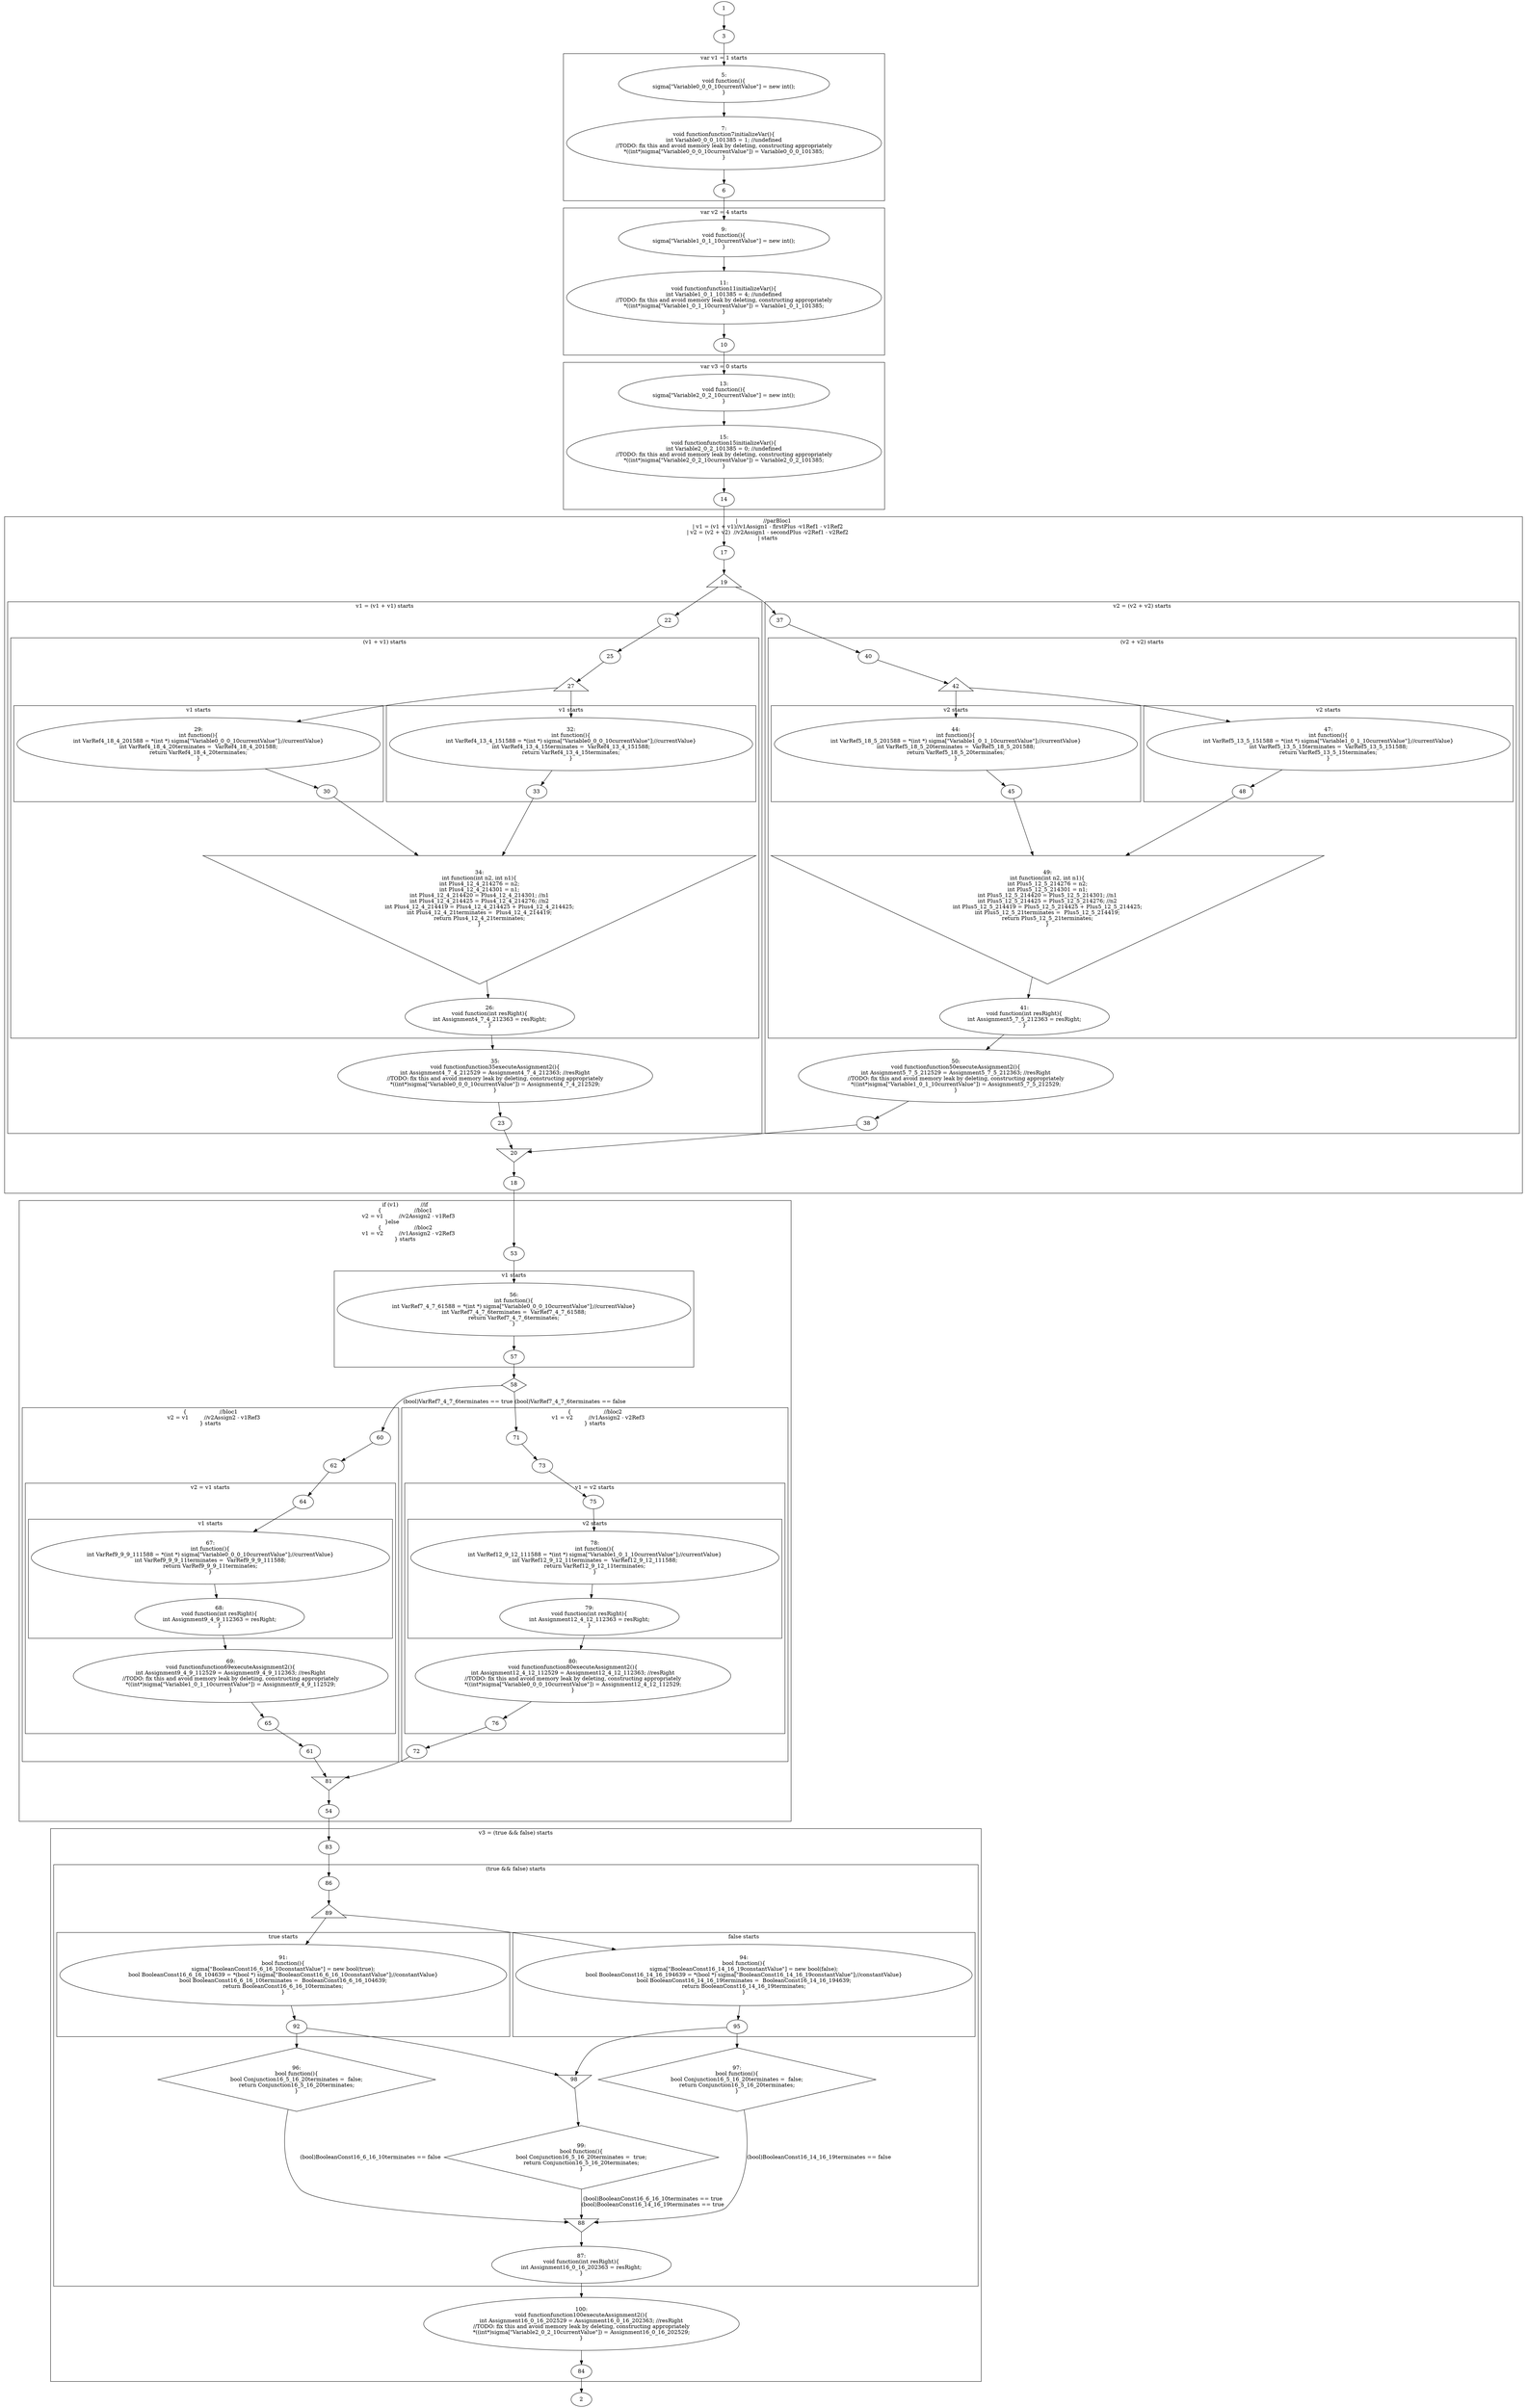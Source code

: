 digraph G {
subgraph cluster_4 {
label = "var v1 = 1 starts";
  "5" [label="5:
void function(){
sigma[\"Variable0_0_0_10currentValue\"] = new int();
}" shape="ellipse"];
  "6" [label="6" shape="ellipse"];
  "7" [label="7:
void functionfunction7initializeVar(){
int Variable0_0_0_101385 = 1; //undefined
//TODO: fix this and avoid memory leak by deleting, constructing appropriately
*((int*)sigma[\"Variable0_0_0_10currentValue\"]) = Variable0_0_0_101385;
}" shape="ellipse"];
}
subgraph cluster_8 {
label = "var v2 = 4 starts";
  "9" [label="9:
void function(){
sigma[\"Variable1_0_1_10currentValue\"] = new int();
}" shape="ellipse"];
  "10" [label="10" shape="ellipse"];
  "11" [label="11:
void functionfunction11initializeVar(){
int Variable1_0_1_101385 = 4; //undefined
//TODO: fix this and avoid memory leak by deleting, constructing appropriately
*((int*)sigma[\"Variable1_0_1_10currentValue\"]) = Variable1_0_1_101385;
}" shape="ellipse"];
}
subgraph cluster_12 {
label = "var v3 = 0 starts";
  "13" [label="13:
void function(){
sigma[\"Variable2_0_2_10currentValue\"] = new int();
}" shape="ellipse"];
  "14" [label="14" shape="ellipse"];
  "15" [label="15:
void functionfunction15initializeVar(){
int Variable2_0_2_101385 = 0; //undefined
//TODO: fix this and avoid memory leak by deleting, constructing appropriately
*((int*)sigma[\"Variable2_0_2_10currentValue\"]) = Variable2_0_2_101385;
}" shape="ellipse"];
}
subgraph cluster_16 {
label = "|               //parBloc1
     | v1 = (v1 + v1)//v1Assign1 - firstPlus -v1Ref1 - v1Ref2
     | v2 = (v2 + v2)  //v2Assign1 - secondPlus -v2Ref1 - v2Ref2
     | starts";
  "17" [label="17" shape="ellipse"];
  "18" [label="18" shape="ellipse"];
  "19" [label="19" shape="triangle"];
  "20" [label="20" shape="invtriangle"];
subgraph cluster_21 {
label = "v1 = (v1 + v1) starts";
  "22" [label="22" shape="ellipse"];
  "23" [label="23" shape="ellipse"];
  "35" [label="35:
void functionfunction35executeAssignment2(){
int Assignment4_7_4_212529 = Assignment4_7_4_212363; //resRight
//TODO: fix this and avoid memory leak by deleting, constructing appropriately
*((int*)sigma[\"Variable0_0_0_10currentValue\"]) = Assignment4_7_4_212529;
}" shape="ellipse"];
subgraph cluster_24 {
label = "(v1 + v1) starts";
  "25" [label="25" shape="ellipse"];
  "26" [label="26:
void function(int resRight){
int Assignment4_7_4_212363 = resRight;
}" shape="ellipse"];
  "27" [label="27" shape="triangle"];
  "34" [label="34:
int function(int n2, int n1){
int Plus4_12_4_214276 = n2;
int Plus4_12_4_214301 = n1;
int Plus4_12_4_214420 = Plus4_12_4_214301; //n1
int Plus4_12_4_214425 = Plus4_12_4_214276; //n2
int Plus4_12_4_214419 = Plus4_12_4_214425 + Plus4_12_4_214425;
int Plus4_12_4_21terminates =  Plus4_12_4_214419;
return Plus4_12_4_21terminates;
}" shape="invtriangle"];
subgraph cluster_28 {
label = "v1 starts";
  "29" [label="29:
int function(){
int VarRef4_18_4_201588 = *(int *) sigma[\"Variable0_0_0_10currentValue\"];//currentValue}
int VarRef4_18_4_20terminates =  VarRef4_18_4_201588;
return VarRef4_18_4_20terminates;
}" shape="ellipse"];
  "30" [label="30" shape="ellipse"];
}
subgraph cluster_31 {
label = "v1 starts";
  "32" [label="32:
int function(){
int VarRef4_13_4_151588 = *(int *) sigma[\"Variable0_0_0_10currentValue\"];//currentValue}
int VarRef4_13_4_15terminates =  VarRef4_13_4_151588;
return VarRef4_13_4_15terminates;
}" shape="ellipse"];
  "33" [label="33" shape="ellipse"];
}
}
}
subgraph cluster_36 {
label = "v2 = (v2 + v2) starts";
  "37" [label="37" shape="ellipse"];
  "38" [label="38" shape="ellipse"];
  "50" [label="50:
void functionfunction50executeAssignment2(){
int Assignment5_7_5_212529 = Assignment5_7_5_212363; //resRight
//TODO: fix this and avoid memory leak by deleting, constructing appropriately
*((int*)sigma[\"Variable1_0_1_10currentValue\"]) = Assignment5_7_5_212529;
}" shape="ellipse"];
subgraph cluster_39 {
label = "(v2 + v2) starts";
  "40" [label="40" shape="ellipse"];
  "41" [label="41:
void function(int resRight){
int Assignment5_7_5_212363 = resRight;
}" shape="ellipse"];
  "42" [label="42" shape="triangle"];
  "49" [label="49:
int function(int n2, int n1){
int Plus5_12_5_214276 = n2;
int Plus5_12_5_214301 = n1;
int Plus5_12_5_214420 = Plus5_12_5_214301; //n1
int Plus5_12_5_214425 = Plus5_12_5_214276; //n2
int Plus5_12_5_214419 = Plus5_12_5_214425 + Plus5_12_5_214425;
int Plus5_12_5_21terminates =  Plus5_12_5_214419;
return Plus5_12_5_21terminates;
}" shape="invtriangle"];
subgraph cluster_43 {
label = "v2 starts";
  "44" [label="44:
int function(){
int VarRef5_18_5_201588 = *(int *) sigma[\"Variable1_0_1_10currentValue\"];//currentValue}
int VarRef5_18_5_20terminates =  VarRef5_18_5_201588;
return VarRef5_18_5_20terminates;
}" shape="ellipse"];
  "45" [label="45" shape="ellipse"];
}
subgraph cluster_46 {
label = "v2 starts";
  "47" [label="47:
int function(){
int VarRef5_13_5_151588 = *(int *) sigma[\"Variable1_0_1_10currentValue\"];//currentValue}
int VarRef5_13_5_15terminates =  VarRef5_13_5_151588;
return VarRef5_13_5_15terminates;
}" shape="ellipse"];
  "48" [label="48" shape="ellipse"];
}
}
}
}
subgraph cluster_52 {
label = "if (v1)             //if
{                   //bloc1
    v2 = v1         //v2Assign2 - v1Ref3
}else               
{                   //bloc2
    v1 = v2         //v1Assign2 - v2Ref3
} starts";
  "53" [label="53" shape="ellipse"];
  "54" [label="54" shape="ellipse"];
  "58" [label="58" shape="diamond"];
  "81" [label="81" shape="invtriangle"];
subgraph cluster_55 {
label = "v1 starts";
  "56" [label="56:
int function(){
int VarRef7_4_7_61588 = *(int *) sigma[\"Variable0_0_0_10currentValue\"];//currentValue}
int VarRef7_4_7_6terminates =  VarRef7_4_7_61588;
return VarRef7_4_7_6terminates;
}" shape="ellipse"];
  "57" [label="57" shape="ellipse"];
}
subgraph cluster_59 {
label = "{                   //bloc1
    v2 = v1         //v2Assign2 - v1Ref3
} starts";
  "60" [label="60" shape="ellipse"];
  "61" [label="61" shape="ellipse"];
  "62" [label="62" shape="ellipse"];
subgraph cluster_63 {
label = "v2 = v1 starts";
  "64" [label="64" shape="ellipse"];
  "65" [label="65" shape="ellipse"];
  "69" [label="69:
void functionfunction69executeAssignment2(){
int Assignment9_4_9_112529 = Assignment9_4_9_112363; //resRight
//TODO: fix this and avoid memory leak by deleting, constructing appropriately
*((int*)sigma[\"Variable1_0_1_10currentValue\"]) = Assignment9_4_9_112529;
}" shape="ellipse"];
subgraph cluster_66 {
label = "v1 starts";
  "67" [label="67:
int function(){
int VarRef9_9_9_111588 = *(int *) sigma[\"Variable0_0_0_10currentValue\"];//currentValue}
int VarRef9_9_9_11terminates =  VarRef9_9_9_111588;
return VarRef9_9_9_11terminates;
}" shape="ellipse"];
  "68" [label="68:
void function(int resRight){
int Assignment9_4_9_112363 = resRight;
}" shape="ellipse"];
}
}
}
subgraph cluster_70 {
label = "{                   //bloc2
    v1 = v2         //v1Assign2 - v2Ref3
} starts";
  "71" [label="71" shape="ellipse"];
  "72" [label="72" shape="ellipse"];
  "73" [label="73" shape="ellipse"];
subgraph cluster_74 {
label = "v1 = v2 starts";
  "75" [label="75" shape="ellipse"];
  "76" [label="76" shape="ellipse"];
  "80" [label="80:
void functionfunction80executeAssignment2(){
int Assignment12_4_12_112529 = Assignment12_4_12_112363; //resRight
//TODO: fix this and avoid memory leak by deleting, constructing appropriately
*((int*)sigma[\"Variable0_0_0_10currentValue\"]) = Assignment12_4_12_112529;
}" shape="ellipse"];
subgraph cluster_77 {
label = "v2 starts";
  "78" [label="78:
int function(){
int VarRef12_9_12_111588 = *(int *) sigma[\"Variable1_0_1_10currentValue\"];//currentValue}
int VarRef12_9_12_11terminates =  VarRef12_9_12_111588;
return VarRef12_9_12_11terminates;
}" shape="ellipse"];
  "79" [label="79:
void function(int resRight){
int Assignment12_4_12_112363 = resRight;
}" shape="ellipse"];
}
}
}
}
subgraph cluster_82 {
label = "v3 = (true && false) starts";
  "83" [label="83" shape="ellipse"];
  "84" [label="84" shape="ellipse"];
  "100" [label="100:
void functionfunction100executeAssignment2(){
int Assignment16_0_16_202529 = Assignment16_0_16_202363; //resRight
//TODO: fix this and avoid memory leak by deleting, constructing appropriately
*((int*)sigma[\"Variable2_0_2_10currentValue\"]) = Assignment16_0_16_202529;
}" shape="ellipse"];
subgraph cluster_85 {
label = "(true && false) starts";
  "86" [label="86" shape="ellipse"];
  "87" [label="87:
void function(int resRight){
int Assignment16_0_16_202363 = resRight;
}" shape="ellipse"];
  "88" [label="88" shape="invtriangle"];
  "89" [label="89" shape="triangle"];
  "96" [label="96:
bool function(){
bool Conjunction16_5_16_20terminates =  false;
return Conjunction16_5_16_20terminates;
}" shape="diamond"];
  "97" [label="97:
bool function(){
bool Conjunction16_5_16_20terminates =  false;
return Conjunction16_5_16_20terminates;
}" shape="diamond"];
  "98" [label="98" shape="invtriangle"];
  "99" [label="99:
bool function(){
bool Conjunction16_5_16_20terminates =  true;
return Conjunction16_5_16_20terminates;
}" shape="diamond"];
subgraph cluster_90 {
label = "true starts";
  "91" [label="91:
bool function(){
sigma[\"BooleanConst16_6_16_10constantValue\"] = new bool(true);
bool BooleanConst16_6_16_104639 = *(bool *) sigma[\"BooleanConst16_6_16_10constantValue\"];//constantValue}
bool BooleanConst16_6_16_10terminates =  BooleanConst16_6_16_104639;
return BooleanConst16_6_16_10terminates;
}" shape="ellipse"];
  "92" [label="92" shape="ellipse"];
}
subgraph cluster_93 {
label = "false starts";
  "94" [label="94:
bool function(){
sigma[\"BooleanConst16_14_16_19constantValue\"] = new bool(false);
bool BooleanConst16_14_16_194639 = *(bool *) sigma[\"BooleanConst16_14_16_19constantValue\"];//constantValue}
bool BooleanConst16_14_16_19terminates =  BooleanConst16_14_16_194639;
return BooleanConst16_14_16_19terminates;
}" shape="ellipse"];
  "95" [label="95" shape="ellipse"];
}
}
}
  "1" [label="1" shape="ellipse"];
  "2" [label="2" shape="ellipse"];
  "3" [label="3" shape="ellipse"];
  "5" -> "7" [label=""];
  "7" -> "6" [label=""];
  "9" -> "11" [label=""];
  "11" -> "10" [label=""];
  "13" -> "15" [label=""];
  "15" -> "14" [label=""];
  "29" -> "30" [label=""];
  "32" -> "33" [label=""];
  "25" -> "27" [label=""];
  "27" -> "29" [label=""];
  "27" -> "32" [label=""];
  "30" -> "34" [label=""];
  "33" -> "34" [label=""];
  "34" -> "26" [label=""];
  "22" -> "25" [label=""];
  "26" -> "35" [label=""];
  "35" -> "23" [label=""];
  "44" -> "45" [label=""];
  "47" -> "48" [label=""];
  "40" -> "42" [label=""];
  "42" -> "44" [label=""];
  "42" -> "47" [label=""];
  "45" -> "49" [label=""];
  "48" -> "49" [label=""];
  "49" -> "41" [label=""];
  "37" -> "40" [label=""];
  "41" -> "50" [label=""];
  "50" -> "38" [label=""];
  "17" -> "19" [label=""];
  "19" -> "22" [label=""];
  "23" -> "20" [label=""];
  "19" -> "37" [label=""];
  "38" -> "20" [label=""];
  "20" -> "18" [label=""];
  "56" -> "57" [label=""];
  "67" -> "68" [label=""];
  "64" -> "67" [label=""];
  "68" -> "69" [label=""];
  "69" -> "65" [label=""];
  "60" -> "62" [label=""];
  "62" -> "64" [label=""];
  "65" -> "61" [label=""];
  "78" -> "79" [label=""];
  "75" -> "78" [label=""];
  "79" -> "80" [label=""];
  "80" -> "76" [label=""];
  "71" -> "73" [label=""];
  "73" -> "75" [label=""];
  "76" -> "72" [label=""];
  "53" -> "56" [label=""];
  "57" -> "58" [label=""];
  "58" -> "60" [label="(bool)VarRef7_4_7_6terminates == true"];
  "58" -> "71" [label="(bool)VarRef7_4_7_6terminates == false"];
  "72" -> "81" [label=""];
  "61" -> "81" [label=""];
  "81" -> "54" [label=""];
  "91" -> "92" [label=""];
  "94" -> "95" [label=""];
  "88" -> "87" [label=""];
  "86" -> "89" [label=""];
  "89" -> "91" [label=""];
  "89" -> "94" [label=""];
  "92" -> "96" [label=""];
  "96" -> "88" [label="(bool)BooleanConst16_6_16_10terminates == false"];
  "95" -> "97" [label=""];
  "97" -> "88" [label="(bool)BooleanConst16_14_16_19terminates == false"];
  "92" -> "98" [label=""];
  "95" -> "98" [label=""];
  "98" -> "99" [label=""];
  "99" -> "88" [label="(bool)BooleanConst16_6_16_10terminates == true
(bool)BooleanConst16_14_16_19terminates == true"];
  "83" -> "86" [label=""];
  "87" -> "100" [label=""];
  "100" -> "84" [label=""];
  "1" -> "3" [label=""];
  "3" -> "5" [label=""];
  "6" -> "9" [label=""];
  "10" -> "13" [label=""];
  "14" -> "17" [label=""];
  "18" -> "53" [label=""];
  "54" -> "83" [label=""];
  "84" -> "2" [label=""];
}